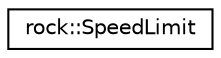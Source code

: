 digraph "类继承关系图"
{
 // LATEX_PDF_SIZE
  edge [fontname="Helvetica",fontsize="10",labelfontname="Helvetica",labelfontsize="10"];
  node [fontname="Helvetica",fontsize="10",shape=record];
  rankdir="LR";
  Node0 [label="rock::SpeedLimit",height=0.2,width=0.4,color="black", fillcolor="white", style="filled",URL="$classrock_1_1SpeedLimit.html",tooltip=" "];
}
